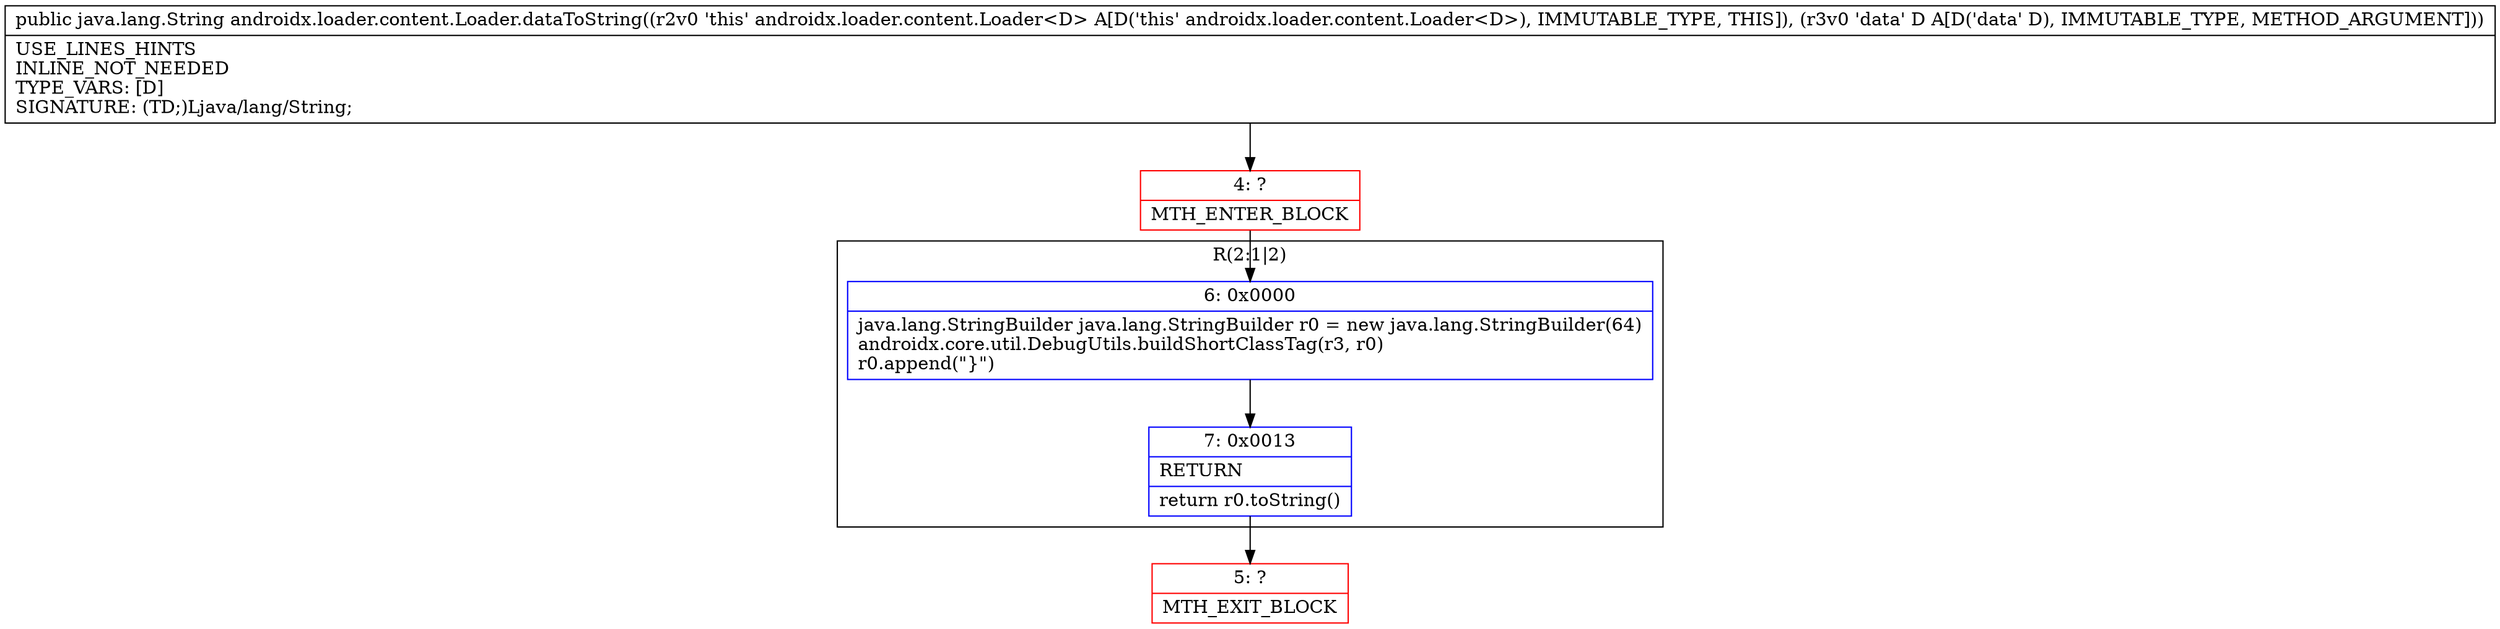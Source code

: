 digraph "CFG forandroidx.loader.content.Loader.dataToString(Ljava\/lang\/Object;)Ljava\/lang\/String;" {
subgraph cluster_Region_803665525 {
label = "R(2:1|2)";
node [shape=record,color=blue];
Node_6 [shape=record,label="{6\:\ 0x0000|java.lang.StringBuilder java.lang.StringBuilder r0 = new java.lang.StringBuilder(64)\landroidx.core.util.DebugUtils.buildShortClassTag(r3, r0)\lr0.append(\"\}\")\l}"];
Node_7 [shape=record,label="{7\:\ 0x0013|RETURN\l|return r0.toString()\l}"];
}
Node_4 [shape=record,color=red,label="{4\:\ ?|MTH_ENTER_BLOCK\l}"];
Node_5 [shape=record,color=red,label="{5\:\ ?|MTH_EXIT_BLOCK\l}"];
MethodNode[shape=record,label="{public java.lang.String androidx.loader.content.Loader.dataToString((r2v0 'this' androidx.loader.content.Loader\<D\> A[D('this' androidx.loader.content.Loader\<D\>), IMMUTABLE_TYPE, THIS]), (r3v0 'data' D A[D('data' D), IMMUTABLE_TYPE, METHOD_ARGUMENT]))  | USE_LINES_HINTS\lINLINE_NOT_NEEDED\lTYPE_VARS: [D]\lSIGNATURE: (TD;)Ljava\/lang\/String;\l}"];
MethodNode -> Node_4;Node_6 -> Node_7;
Node_7 -> Node_5;
Node_4 -> Node_6;
}

